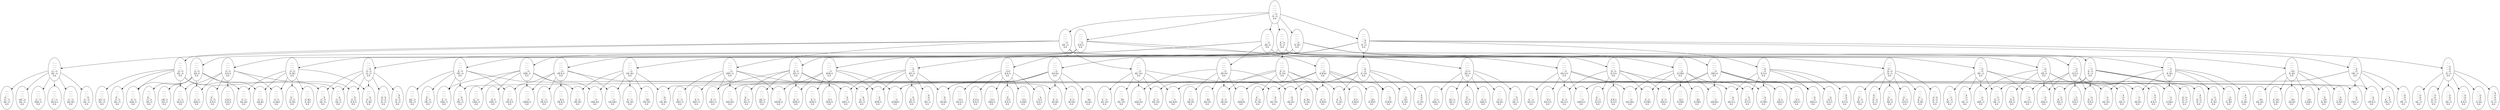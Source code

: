 digraph G {
"......
......
......
......
.....O
.X...O
0.0" -> "......
......
......
......
.....O
XX...O
0.0";
"......
......
......
......
.....O
.X...O
0.0" -> "......
......
......
......
.X...O
.X...O
0.0";
"......
......
......
......
.....O
.X...O
0.0" -> "......
......
......
......
.....O
.XX..O
0.0";
"......
......
......
......
.....O
.X...O
0.0" -> "......
......
......
......
.....O
.X.X.O
0.0";
"......
......
......
......
.....O
.X...O
0.0" -> "......
......
......
......
.....O
.X..XO
0.0";
"......
......
......
......
.....O
.X...O
0.0" -> "......
......
......
.....X
.....O
.X...O
0.0";
"......
......
......
......
.....O
XX...O
0.0" -> "......
......
......
......
O....O
XX...O
0.0";
"......
......
......
......
.....O
XX...O
0.0" -> "......
......
......
......
.O...O
XX...O
0.0";
"......
......
......
......
.....O
XX...O
0.0" -> "......
......
......
......
.....O
XXO..O
0.0";
"......
......
......
......
.....O
XX...O
0.0" -> "......
......
......
......
.....O
XX.O.O
0.0";
"......
......
......
......
.....O
XX...O
0.0" -> "......
......
......
......
.....O
XX..OO
0.0";
"......
......
......
......
.....O
XX...O
0.0" -> "......
......
......
.....O
.....O
XX...O
0.0";
"......
......
......
......
O....O
XX...O
0.0" -> "......
......
......
X.....
O....O
XX...O
0.0";
"......
......
......
......
O....O
XX...O
0.0" -> "......
......
......
......
OX...O
XX...O
0.0";
"......
......
......
......
O....O
XX...O
0.0" -> "......
......
......
......
O....O
XXX..O
0.0";
"......
......
......
......
O....O
XX...O
0.0" -> "......
......
......
......
O....O
XX.X.O
0.0";
"......
......
......
......
O....O
XX...O
0.0" -> "......
......
......
......
O....O
XX..XO
0.0";
"......
......
......
......
O....O
XX...O
0.0" -> "......
......
......
.....X
O....O
XX...O
0.0";
"......
......
......
......
.O...O
XX...O
0.0" -> "......
......
......
......
XO...O
XX...O
0.0";
"......
......
......
......
.O...O
XX...O
0.0" -> "......
......
......
.X....
.O...O
XX...O
0.0";
"......
......
......
......
.O...O
XX...O
0.0" -> "......
......
......
......
.O...O
XXX..O
0.0";
"......
......
......
......
.O...O
XX...O
0.0" -> "......
......
......
......
.O...O
XX.X.O
0.0";
"......
......
......
......
.O...O
XX...O
0.0" -> "......
......
......
......
.O...O
XX..XO
0.0";
"......
......
......
......
.O...O
XX...O
0.0" -> "......
......
......
.....X
.O...O
XX...O
0.0";
"......
......
......
......
.....O
XXO..O
0.0" -> "......
......
......
......
X....O
XXO..O
0.0";
"......
......
......
......
.....O
XXO..O
0.0" -> "......
......
......
......
.X...O
XXO..O
0.0";
"......
......
......
......
.....O
XXO..O
0.0" -> "......
......
......
......
..X..O
XXO..O
0.0";
"......
......
......
......
.....O
XXO..O
0.0" -> "......
......
......
......
.....O
XXOX.O
0.0";
"......
......
......
......
.....O
XXO..O
0.0" -> "......
......
......
......
.....O
XXO.XO
0.0";
"......
......
......
......
.....O
XXO..O
0.0" -> "......
......
......
.....X
.....O
XXO..O
0.0";
"......
......
......
......
.....O
XX.O.O
0.0" -> "......
......
......
......
X....O
XX.O.O
0.0";
"......
......
......
......
.....O
XX.O.O
0.0" -> "......
......
......
......
.X...O
XX.O.O
0.0";
"......
......
......
......
.....O
XX.O.O
0.0" -> "......
......
......
......
.....O
XXXO.O
0.0";
"......
......
......
......
.....O
XX.O.O
0.0" -> "......
......
......
......
...X.O
XX.O.O
0.0";
"......
......
......
......
.....O
XX.O.O
0.0" -> "......
......
......
......
.....O
XX.OXO
0.0";
"......
......
......
......
.....O
XX.O.O
0.0" -> "......
......
......
.....X
.....O
XX.O.O
0.0";
"......
......
......
......
.....O
XX..OO
0.0" -> "......
......
......
......
X....O
XX..OO
0.0";
"......
......
......
......
.....O
XX..OO
0.0" -> "......
......
......
......
.X...O
XX..OO
0.0";
"......
......
......
......
.....O
XX..OO
0.0" -> "......
......
......
......
.....O
XXX.OO
0.0";
"......
......
......
......
.....O
XX..OO
0.0" -> "......
......
......
......
.....O
XX.XOO
0.0";
"......
......
......
......
.....O
XX..OO
0.0" -> "......
......
......
......
....XO
XX..OO
0.0";
"......
......
......
......
.....O
XX..OO
0.0" -> "......
......
......
.....X
.....O
XX..OO
0.0";
"......
......
......
.....O
.....O
XX...O
0.0" -> "......
......
......
.....O
X....O
XX...O
0.0";
"......
......
......
.....O
.....O
XX...O
0.0" -> "......
......
......
.....O
.X...O
XX...O
0.0";
"......
......
......
.....O
.....O
XX...O
0.0" -> "......
......
......
.....O
.....O
XXX..O
0.0";
"......
......
......
.....O
.....O
XX...O
0.0" -> "......
......
......
.....O
.....O
XX.X.O
0.0";
"......
......
......
.....O
.....O
XX...O
0.0" -> "......
......
......
.....O
.....O
XX..XO
0.0";
"......
......
......
.....O
.....O
XX...O
0.0" -> "......
......
.....X
.....O
.....O
XX...O
0.0";
"......
......
......
......
.X...O
.X...O
0.0" -> "......
......
......
......
.X...O
OX...O
0.0";
"......
......
......
......
.X...O
.X...O
0.0" -> "......
......
......
.O....
.X...O
.X...O
0.0";
"......
......
......
......
.X...O
.X...O
0.0" -> "......
......
......
......
.X...O
.XO..O
0.0";
"......
......
......
......
.X...O
.X...O
0.0" -> "......
......
......
......
.X...O
.X.O.O
0.0";
"......
......
......
......
.X...O
.X...O
0.0" -> "......
......
......
......
.X...O
.X..OO
0.0";
"......
......
......
......
.X...O
.X...O
0.0" -> "......
......
......
.....O
.X...O
.X...O
0.0";
"......
......
......
......
.X...O
OX...O
0.0" -> "......
......
......
......
XX...O
OX...O
0.0";
"......
......
......
......
.X...O
OX...O
0.0" -> "......
......
......
.X....
.X...O
OX...O
0.0";
"......
......
......
......
.X...O
OX...O
0.0" -> "......
......
......
......
.X...O
OXX..O
0.0";
"......
......
......
......
.X...O
OX...O
0.0" -> "......
......
......
......
.X...O
OX.X.O
0.0";
"......
......
......
......
.X...O
OX...O
0.0" -> "......
......
......
......
.X...O
OX..XO
0.0";
"......
......
......
......
.X...O
OX...O
0.0" -> "......
......
......
.....X
.X...O
OX...O
0.0";
"......
......
......
.O....
.X...O
.X...O
0.0" -> "......
......
......
.O....
.X...O
XX...O
0.0";
"......
......
......
.O....
.X...O
.X...O
0.0" -> "......
......
.X....
.O....
.X...O
.X...O
0.0";
"......
......
......
.O....
.X...O
.X...O
0.0" -> "......
......
......
.O....
.X...O
.XX..O
0.0";
"......
......
......
.O....
.X...O
.X...O
0.0" -> "......
......
......
.O....
.X...O
.X.X.O
0.0";
"......
......
......
.O....
.X...O
.X...O
0.0" -> "......
......
......
.O....
.X...O
.X..XO
0.0";
"......
......
......
.O....
.X...O
.X...O
0.0" -> "......
......
......
.O...X
.X...O
.X...O
0.0";
"......
......
......
......
.X...O
.XO..O
0.0" -> "......
......
......
......
.X...O
XXO..O
0.0";
"......
......
......
......
.X...O
.XO..O
0.0" -> "......
......
......
.X....
.X...O
.XO..O
0.0";
"......
......
......
......
.X...O
.XO..O
0.0" -> "......
......
......
......
.XX..O
.XO..O
0.0";
"......
......
......
......
.X...O
.XO..O
0.0" -> "......
......
......
......
.X...O
.XOX.O
0.0";
"......
......
......
......
.X...O
.XO..O
0.0" -> "......
......
......
......
.X...O
.XO.XO
0.0";
"......
......
......
......
.X...O
.XO..O
0.0" -> "......
......
......
.....X
.X...O
.XO..O
0.0";
"......
......
......
......
.X...O
.X.O.O
0.0" -> "......
......
......
......
.X...O
XX.O.O
0.0";
"......
......
......
......
.X...O
.X.O.O
0.0" -> "......
......
......
.X....
.X...O
.X.O.O
0.0";
"......
......
......
......
.X...O
.X.O.O
0.0" -> "......
......
......
......
.X...O
.XXO.O
0.0";
"......
......
......
......
.X...O
.X.O.O
0.0" -> "......
......
......
......
.X.X.O
.X.O.O
0.0";
"......
......
......
......
.X...O
.X.O.O
0.0" -> "......
......
......
......
.X...O
.X.OXO
0.0";
"......
......
......
......
.X...O
.X.O.O
0.0" -> "......
......
......
.....X
.X...O
.X.O.O
0.0";
"......
......
......
......
.X...O
.X..OO
0.0" -> "......
......
......
......
.X...O
XX..OO
0.0";
"......
......
......
......
.X...O
.X..OO
0.0" -> "......
......
......
.X....
.X...O
.X..OO
0.0";
"......
......
......
......
.X...O
.X..OO
0.0" -> "......
......
......
......
.X...O
.XX.OO
0.0";
"......
......
......
......
.X...O
.X..OO
0.0" -> "......
......
......
......
.X...O
.X.XOO
0.0";
"......
......
......
......
.X...O
.X..OO
0.0" -> "......
......
......
......
.X..XO
.X..OO
0.0";
"......
......
......
......
.X...O
.X..OO
0.0" -> "......
......
......
.....X
.X...O
.X..OO
0.0";
"......
......
......
.....O
.X...O
.X...O
0.0" -> "......
......
......
.....O
.X...O
XX...O
0.0";
"......
......
......
.....O
.X...O
.X...O
0.0" -> "......
......
......
.X...O
.X...O
.X...O
0.0";
"......
......
......
.....O
.X...O
.X...O
0.0" -> "......
......
......
.....O
.X...O
.XX..O
0.0";
"......
......
......
.....O
.X...O
.X...O
0.0" -> "......
......
......
.....O
.X...O
.X.X.O
0.0";
"......
......
......
.....O
.X...O
.X...O
0.0" -> "......
......
......
.....O
.X...O
.X..XO
0.0";
"......
......
......
.....O
.X...O
.X...O
0.0" -> "......
......
.....X
.....O
.X...O
.X...O
0.0";
"......
......
......
......
.....O
.XX..O
0.0" -> "......
......
......
......
.....O
OXX..O
0.0";
"......
......
......
......
.....O
.XX..O
0.0" -> "......
......
......
......
.O...O
.XX..O
0.0";
"......
......
......
......
.....O
.XX..O
0.0" -> "......
......
......
......
..O..O
.XX..O
0.0";
"......
......
......
......
.....O
.XX..O
0.0" -> "......
......
......
......
.....O
.XXO.O
0.0";
"......
......
......
......
.....O
.XX..O
0.0" -> "......
......
......
......
.....O
.XX.OO
0.0";
"......
......
......
......
.....O
.XX..O
0.0" -> "......
......
......
.....O
.....O
.XX..O
0.0";
"......
......
......
......
.....O
OXX..O
0.0" -> "......
......
......
......
X....O
OXX..O
0.0";
"......
......
......
......
.....O
OXX..O
0.0" -> "......
......
......
......
.X...O
OXX..O
0.0";
"......
......
......
......
.....O
OXX..O
0.0" -> "......
......
......
......
..X..O
OXX..O
0.0";
"......
......
......
......
.....O
OXX..O
0.0" -> "......
......
......
......
.....O
OXXX.O
0.0";
"......
......
......
......
.....O
OXX..O
0.0" -> "......
......
......
......
.....O
OXX.XO
0.0";
"......
......
......
......
.....O
OXX..O
0.0" -> "......
......
......
.....X
.....O
OXX..O
0.0";
"......
......
......
......
.O...O
.XX..O
0.0" -> "......
......
......
......
.O...O
XXX..O
0.0";
"......
......
......
......
.O...O
.XX..O
0.0" -> "......
......
......
.X....
.O...O
.XX..O
0.0";
"......
......
......
......
.O...O
.XX..O
0.0" -> "......
......
......
......
.OX..O
.XX..O
0.0";
"......
......
......
......
.O...O
.XX..O
0.0" -> "......
......
......
......
.O...O
.XXX.O
0.0";
"......
......
......
......
.O...O
.XX..O
0.0" -> "......
......
......
......
.O...O
.XX.XO
0.0";
"......
......
......
......
.O...O
.XX..O
0.0" -> "......
......
......
.....X
.O...O
.XX..O
0.0";
"......
......
......
......
..O..O
.XX..O
0.0" -> "......
......
......
......
..O..O
XXX..O
0.0";
"......
......
......
......
..O..O
.XX..O
0.0" -> "......
......
......
......
.XO..O
.XX..O
0.0";
"......
......
......
......
..O..O
.XX..O
0.0" -> "......
......
......
..X...
..O..O
.XX..O
0.0";
"......
......
......
......
..O..O
.XX..O
0.0" -> "......
......
......
......
..O..O
.XXX.O
0.0";
"......
......
......
......
..O..O
.XX..O
0.0" -> "......
......
......
......
..O..O
.XX.XO
0.0";
"......
......
......
......
..O..O
.XX..O
0.0" -> "......
......
......
.....X
..O..O
.XX..O
0.0";
"......
......
......
......
.....O
.XXO.O
0.0" -> "......
......
......
......
.....O
XXXO.O
0.0";
"......
......
......
......
.....O
.XXO.O
0.0" -> "......
......
......
......
.X...O
.XXO.O
0.0";
"......
......
......
......
.....O
.XXO.O
0.0" -> "......
......
......
......
..X..O
.XXO.O
0.0";
"......
......
......
......
.....O
.XXO.O
0.0" -> "......
......
......
......
...X.O
.XXO.O
0.0";
"......
......
......
......
.....O
.XXO.O
0.0" -> "......
......
......
......
.....O
.XXOXO
0.0";
"......
......
......
......
.....O
.XXO.O
0.0" -> "......
......
......
.....X
.....O
.XXO.O
0.0";
"......
......
......
......
.....O
.XX.OO
0.0" -> "......
......
......
......
.....O
XXX.OO
0.0";
"......
......
......
......
.....O
.XX.OO
0.0" -> "......
......
......
......
.X...O
.XX.OO
0.0";
"......
......
......
......
.....O
.XX.OO
0.0" -> "......
......
......
......
..X..O
.XX.OO
0.0";
"......
......
......
......
.....O
.XX.OO
0.0" -> "......
......
......
......
.....O
.XXXOO
0.0";
"......
......
......
......
.....O
.XX.OO
0.0" -> "......
......
......
......
....XO
.XX.OO
0.0";
"......
......
......
......
.....O
.XX.OO
0.0" -> "......
......
......
.....X
.....O
.XX.OO
0.0";
"......
......
......
.....O
.....O
.XX..O
0.0" -> "......
......
......
.....O
.....O
XXX..O
0.0";
"......
......
......
.....O
.....O
.XX..O
0.0" -> "......
......
......
.....O
.X...O
.XX..O
0.0";
"......
......
......
.....O
.....O
.XX..O
0.0" -> "......
......
......
.....O
..X..O
.XX..O
0.0";
"......
......
......
.....O
.....O
.XX..O
0.0" -> "......
......
......
.....O
.....O
.XXX.O
0.0";
"......
......
......
.....O
.....O
.XX..O
0.0" -> "......
......
......
.....O
.....O
.XX.XO
0.0";
"......
......
......
.....O
.....O
.XX..O
0.0" -> "......
......
.....X
.....O
.....O
.XX..O
0.0";
"......
......
......
......
.....O
.X.X.O
0.0" -> "......
......
......
......
.....O
OX.X.O
0.0";
"......
......
......
......
.....O
.X.X.O
0.0" -> "......
......
......
......
.O...O
.X.X.O
0.0";
"......
......
......
......
.....O
.X.X.O
0.0" -> "......
......
......
......
.....O
.XOX.O
0.0";
"......
......
......
......
.....O
.X.X.O
0.0" -> "......
......
......
......
...O.O
.X.X.O
0.0";
"......
......
......
......
.....O
.X.X.O
0.0" -> "......
......
......
......
.....O
.X.XOO
0.0";
"......
......
......
......
.....O
.X.X.O
0.0" -> "......
......
......
.....O
.....O
.X.X.O
0.0";
"......
......
......
......
.....O
OX.X.O
0.0" -> "......
......
......
......
X....O
OX.X.O
0.0";
"......
......
......
......
.....O
OX.X.O
0.0" -> "......
......
......
......
.X...O
OX.X.O
0.0";
"......
......
......
......
.....O
OX.X.O
0.0" -> "......
......
......
......
.....O
OXXX.O
0.0";
"......
......
......
......
.....O
OX.X.O
0.0" -> "......
......
......
......
...X.O
OX.X.O
0.0";
"......
......
......
......
.....O
OX.X.O
0.0" -> "......
......
......
......
.....O
OX.XXO
0.0";
"......
......
......
......
.....O
OX.X.O
0.0" -> "......
......
......
.....X
.....O
OX.X.O
0.0";
"......
......
......
......
.O...O
.X.X.O
0.0" -> "......
......
......
......
.O...O
XX.X.O
0.0";
"......
......
......
......
.O...O
.X.X.O
0.0" -> "......
......
......
.X....
.O...O
.X.X.O
0.0";
"......
......
......
......
.O...O
.X.X.O
0.0" -> "......
......
......
......
.O...O
.XXX.O
0.0";
"......
......
......
......
.O...O
.X.X.O
0.0" -> "......
......
......
......
.O.X.O
.X.X.O
0.0";
"......
......
......
......
.O...O
.X.X.O
0.0" -> "......
......
......
......
.O...O
.X.XXO
0.0";
"......
......
......
......
.O...O
.X.X.O
0.0" -> "......
......
......
.....X
.O...O
.X.X.O
0.0";
"......
......
......
......
.....O
.XOX.O
0.0" -> "......
......
......
......
.....O
XXOX.O
0.0";
"......
......
......
......
.....O
.XOX.O
0.0" -> "......
......
......
......
.X...O
.XOX.O
0.0";
"......
......
......
......
.....O
.XOX.O
0.0" -> "......
......
......
......
..X..O
.XOX.O
0.0";
"......
......
......
......
.....O
.XOX.O
0.0" -> "......
......
......
......
...X.O
.XOX.O
0.0";
"......
......
......
......
.....O
.XOX.O
0.0" -> "......
......
......
......
.....O
.XOXXO
0.0";
"......
......
......
......
.....O
.XOX.O
0.0" -> "......
......
......
.....X
.....O
.XOX.O
0.0";
"......
......
......
......
...O.O
.X.X.O
0.0" -> "......
......
......
......
...O.O
XX.X.O
0.0";
"......
......
......
......
...O.O
.X.X.O
0.0" -> "......
......
......
......
.X.O.O
.X.X.O
0.0";
"......
......
......
......
...O.O
.X.X.O
0.0" -> "......
......
......
......
...O.O
.XXX.O
0.0";
"......
......
......
......
...O.O
.X.X.O
0.0" -> "......
......
......
...X..
...O.O
.X.X.O
0.0";
"......
......
......
......
...O.O
.X.X.O
0.0" -> "......
......
......
......
...O.O
.X.XXO
0.0";
"......
......
......
......
...O.O
.X.X.O
0.0" -> "......
......
......
.....X
...O.O
.X.X.O
0.0";
"......
......
......
......
.....O
.X.XOO
0.0" -> "......
......
......
......
.....O
XX.XOO
0.0";
"......
......
......
......
.....O
.X.XOO
0.0" -> "......
......
......
......
.X...O
.X.XOO
0.0";
"......
......
......
......
.....O
.X.XOO
0.0" -> "......
......
......
......
.....O
.XXXOO
0.0";
"......
......
......
......
.....O
.X.XOO
0.0" -> "......
......
......
......
...X.O
.X.XOO
0.0";
"......
......
......
......
.....O
.X.XOO
0.0" -> "......
......
......
......
....XO
.X.XOO
0.0";
"......
......
......
......
.....O
.X.XOO
0.0" -> "......
......
......
.....X
.....O
.X.XOO
0.0";
"......
......
......
.....O
.....O
.X.X.O
0.0" -> "......
......
......
.....O
.....O
XX.X.O
0.0";
"......
......
......
.....O
.....O
.X.X.O
0.0" -> "......
......
......
.....O
.X...O
.X.X.O
0.0";
"......
......
......
.....O
.....O
.X.X.O
0.0" -> "......
......
......
.....O
.....O
.XXX.O
0.0";
"......
......
......
.....O
.....O
.X.X.O
0.0" -> "......
......
......
.....O
...X.O
.X.X.O
0.0";
"......
......
......
.....O
.....O
.X.X.O
0.0" -> "......
......
......
.....O
.....O
.X.XXO
0.0";
"......
......
......
.....O
.....O
.X.X.O
0.0" -> "......
......
.....X
.....O
.....O
.X.X.O
0.0";
"......
......
......
......
.....O
.X..XO
0.0" -> "......
......
......
......
.....O
OX..XO
0.0";
"......
......
......
......
.....O
.X..XO
0.0" -> "......
......
......
......
.O...O
.X..XO
0.0";
"......
......
......
......
.....O
.X..XO
0.0" -> "......
......
......
......
.....O
.XO.XO
0.0";
"......
......
......
......
.....O
.X..XO
0.0" -> "......
......
......
......
.....O
.X.OXO
0.0";
"......
......
......
......
.....O
.X..XO
0.0" -> "......
......
......
......
....OO
.X..XO
0.0";
"......
......
......
......
.....O
.X..XO
0.0" -> "......
......
......
.....O
.....O
.X..XO
0.0";
"......
......
......
......
.....O
OX..XO
0.0" -> "......
......
......
......
X....O
OX..XO
0.0";
"......
......
......
......
.....O
OX..XO
0.0" -> "......
......
......
......
.X...O
OX..XO
0.0";
"......
......
......
......
.....O
OX..XO
0.0" -> "......
......
......
......
.....O
OXX.XO
0.0";
"......
......
......
......
.....O
OX..XO
0.0" -> "......
......
......
......
.....O
OX.XXO
0.0";
"......
......
......
......
.....O
OX..XO
0.0" -> "......
......
......
......
....XO
OX..XO
0.0";
"......
......
......
......
.....O
OX..XO
0.0" -> "......
......
......
.....X
.....O
OX..XO
0.0";
"......
......
......
......
.O...O
.X..XO
0.0" -> "......
......
......
......
.O...O
XX..XO
0.0";
"......
......
......
......
.O...O
.X..XO
0.0" -> "......
......
......
.X....
.O...O
.X..XO
0.0";
"......
......
......
......
.O...O
.X..XO
0.0" -> "......
......
......
......
.O...O
.XX.XO
0.0";
"......
......
......
......
.O...O
.X..XO
0.0" -> "......
......
......
......
.O...O
.X.XXO
0.0";
"......
......
......
......
.O...O
.X..XO
0.0" -> "......
......
......
......
.O..XO
.X..XO
0.0";
"......
......
......
......
.O...O
.X..XO
0.0" -> "......
......
......
.....X
.O...O
.X..XO
0.0";
"......
......
......
......
.....O
.XO.XO
0.0" -> "......
......
......
......
.....O
XXO.XO
0.0";
"......
......
......
......
.....O
.XO.XO
0.0" -> "......
......
......
......
.X...O
.XO.XO
0.0";
"......
......
......
......
.....O
.XO.XO
0.0" -> "......
......
......
......
..X..O
.XO.XO
0.0";
"......
......
......
......
.....O
.XO.XO
0.0" -> "......
......
......
......
.....O
.XOXXO
0.0";
"......
......
......
......
.....O
.XO.XO
0.0" -> "......
......
......
......
....XO
.XO.XO
0.0";
"......
......
......
......
.....O
.XO.XO
0.0" -> "......
......
......
.....X
.....O
.XO.XO
0.0";
"......
......
......
......
.....O
.X.OXO
0.0" -> "......
......
......
......
.....O
XX.OXO
0.0";
"......
......
......
......
.....O
.X.OXO
0.0" -> "......
......
......
......
.X...O
.X.OXO
0.0";
"......
......
......
......
.....O
.X.OXO
0.0" -> "......
......
......
......
.....O
.XXOXO
0.0";
"......
......
......
......
.....O
.X.OXO
0.0" -> "......
......
......
......
...X.O
.X.OXO
0.0";
"......
......
......
......
.....O
.X.OXO
0.0" -> "......
......
......
......
....XO
.X.OXO
0.0";
"......
......
......
......
.....O
.X.OXO
0.0" -> "......
......
......
.....X
.....O
.X.OXO
0.0";
"......
......
......
......
....OO
.X..XO
0.0" -> "......
......
......
......
....OO
XX..XO
0.0";
"......
......
......
......
....OO
.X..XO
0.0" -> "......
......
......
......
.X..OO
.X..XO
0.0";
"......
......
......
......
....OO
.X..XO
0.0" -> "......
......
......
......
....OO
.XX.XO
0.0";
"......
......
......
......
....OO
.X..XO
0.0" -> "......
......
......
......
....OO
.X.XXO
0.0";
"......
......
......
......
....OO
.X..XO
0.0" -> "......
......
......
....X.
....OO
.X..XO
0.0";
"......
......
......
......
....OO
.X..XO
0.0" -> "......
......
......
.....X
....OO
.X..XO
0.0";
"......
......
......
.....O
.....O
.X..XO
0.0" -> "......
......
......
.....O
.....O
XX..XO
0.0";
"......
......
......
.....O
.....O
.X..XO
0.0" -> "......
......
......
.....O
.X...O
.X..XO
0.0";
"......
......
......
.....O
.....O
.X..XO
0.0" -> "......
......
......
.....O
.....O
.XX.XO
0.0";
"......
......
......
.....O
.....O
.X..XO
0.0" -> "......
......
......
.....O
.....O
.X.XXO
0.0";
"......
......
......
.....O
.....O
.X..XO
0.0" -> "......
......
......
.....O
....XO
.X..XO
0.0";
"......
......
......
.....O
.....O
.X..XO
0.0" -> "......
......
.....X
.....O
.....O
.X..XO
0.0";
"......
......
......
.....X
.....O
.X...O
0.0" -> "......
......
......
.....X
.....O
OX...O
0.0";
"......
......
......
.....X
.....O
.X...O
0.0" -> "......
......
......
.....X
.O...O
.X...O
0.0";
"......
......
......
.....X
.....O
.X...O
0.0" -> "......
......
......
.....X
.....O
.XO..O
0.0";
"......
......
......
.....X
.....O
.X...O
0.0" -> "......
......
......
.....X
.....O
.X.O.O
0.0";
"......
......
......
.....X
.....O
.X...O
0.0" -> "......
......
......
.....X
.....O
.X..OO
0.0";
"......
......
......
.....X
.....O
.X...O
0.0" -> "......
......
.....O
.....X
.....O
.X...O
0.0";
"......
......
......
.....X
.....O
OX...O
0.0" -> "......
......
......
.....X
X....O
OX...O
0.0";
"......
......
......
.....X
.....O
OX...O
0.0" -> "......
......
......
.....X
.X...O
OX...O
0.0";
"......
......
......
.....X
.....O
OX...O
0.0" -> "......
......
......
.....X
.....O
OXX..O
0.0";
"......
......
......
.....X
.....O
OX...O
0.0" -> "......
......
......
.....X
.....O
OX.X.O
0.0";
"......
......
......
.....X
.....O
OX...O
0.0" -> "......
......
......
.....X
.....O
OX..XO
0.0";
"......
......
......
.....X
.....O
OX...O
0.0" -> "......
......
.....X
.....X
.....O
OX...O
0.0";
"......
......
......
.....X
.O...O
.X...O
0.0" -> "......
......
......
.....X
.O...O
XX...O
0.0";
"......
......
......
.....X
.O...O
.X...O
0.0" -> "......
......
......
.X...X
.O...O
.X...O
0.0";
"......
......
......
.....X
.O...O
.X...O
0.0" -> "......
......
......
.....X
.O...O
.XX..O
0.0";
"......
......
......
.....X
.O...O
.X...O
0.0" -> "......
......
......
.....X
.O...O
.X.X.O
0.0";
"......
......
......
.....X
.O...O
.X...O
0.0" -> "......
......
......
.....X
.O...O
.X..XO
0.0";
"......
......
......
.....X
.O...O
.X...O
0.0" -> "......
......
.....X
.....X
.O...O
.X...O
0.0";
"......
......
......
.....X
.....O
.XO..O
0.0" -> "......
......
......
.....X
.....O
XXO..O
0.0";
"......
......
......
.....X
.....O
.XO..O
0.0" -> "......
......
......
.....X
.X...O
.XO..O
0.0";
"......
......
......
.....X
.....O
.XO..O
0.0" -> "......
......
......
.....X
..X..O
.XO..O
0.0";
"......
......
......
.....X
.....O
.XO..O
0.0" -> "......
......
......
.....X
.....O
.XOX.O
0.0";
"......
......
......
.....X
.....O
.XO..O
0.0" -> "......
......
......
.....X
.....O
.XO.XO
0.0";
"......
......
......
.....X
.....O
.XO..O
0.0" -> "......
......
.....X
.....X
.....O
.XO..O
0.0";
"......
......
......
.....X
.....O
.X.O.O
0.0" -> "......
......
......
.....X
.....O
XX.O.O
0.0";
"......
......
......
.....X
.....O
.X.O.O
0.0" -> "......
......
......
.....X
.X...O
.X.O.O
0.0";
"......
......
......
.....X
.....O
.X.O.O
0.0" -> "......
......
......
.....X
.....O
.XXO.O
0.0";
"......
......
......
.....X
.....O
.X.O.O
0.0" -> "......
......
......
.....X
...X.O
.X.O.O
0.0";
"......
......
......
.....X
.....O
.X.O.O
0.0" -> "......
......
......
.....X
.....O
.X.OXO
0.0";
"......
......
......
.....X
.....O
.X.O.O
0.0" -> "......
......
.....X
.....X
.....O
.X.O.O
0.0";
"......
......
......
.....X
.....O
.X..OO
0.0" -> "......
......
......
.....X
.....O
XX..OO
0.0";
"......
......
......
.....X
.....O
.X..OO
0.0" -> "......
......
......
.....X
.X...O
.X..OO
0.0";
"......
......
......
.....X
.....O
.X..OO
0.0" -> "......
......
......
.....X
.....O
.XX.OO
0.0";
"......
......
......
.....X
.....O
.X..OO
0.0" -> "......
......
......
.....X
.....O
.X.XOO
0.0";
"......
......
......
.....X
.....O
.X..OO
0.0" -> "......
......
......
.....X
....XO
.X..OO
0.0";
"......
......
......
.....X
.....O
.X..OO
0.0" -> "......
......
.....X
.....X
.....O
.X..OO
0.0";
"......
......
.....O
.....X
.....O
.X...O
0.0" -> "......
......
.....O
.....X
.....O
XX...O
0.0";
"......
......
.....O
.....X
.....O
.X...O
0.0" -> "......
......
.....O
.....X
.X...O
.X...O
0.0";
"......
......
.....O
.....X
.....O
.X...O
0.0" -> "......
......
.....O
.....X
.....O
.XX..O
0.0";
"......
......
.....O
.....X
.....O
.X...O
0.0" -> "......
......
.....O
.....X
.....O
.X.X.O
0.0";
"......
......
.....O
.....X
.....O
.X...O
0.0" -> "......
......
.....O
.....X
.....O
.X..XO
0.0";
"......
......
.....O
.....X
.....O
.X...O
0.0" -> "......
.....X
.....O
.....X
.....O
.X...O
0.0";
}